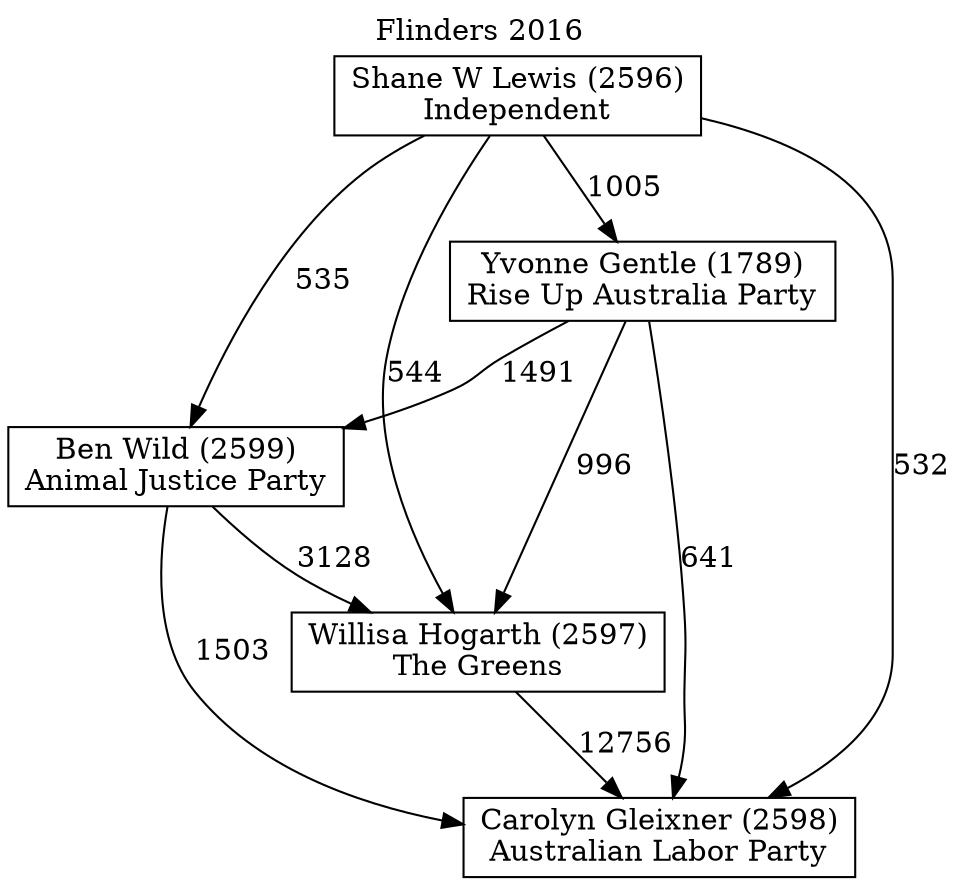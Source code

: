 // House preference flow
digraph "Carolyn Gleixner (2598)_Flinders_2016" {
	graph [label="Flinders 2016" labelloc=t mclimit=10]
	node [shape=box]
	"Ben Wild (2599)" [label="Ben Wild (2599)
Animal Justice Party"]
	"Carolyn Gleixner (2598)" [label="Carolyn Gleixner (2598)
Australian Labor Party"]
	"Shane W Lewis (2596)" [label="Shane W Lewis (2596)
Independent"]
	"Willisa Hogarth (2597)" [label="Willisa Hogarth (2597)
The Greens"]
	"Yvonne Gentle (1789)" [label="Yvonne Gentle (1789)
Rise Up Australia Party"]
	"Ben Wild (2599)" -> "Carolyn Gleixner (2598)" [label=1503]
	"Ben Wild (2599)" -> "Willisa Hogarth (2597)" [label=3128]
	"Shane W Lewis (2596)" -> "Ben Wild (2599)" [label=535]
	"Shane W Lewis (2596)" -> "Carolyn Gleixner (2598)" [label=532]
	"Shane W Lewis (2596)" -> "Willisa Hogarth (2597)" [label=544]
	"Shane W Lewis (2596)" -> "Yvonne Gentle (1789)" [label=1005]
	"Willisa Hogarth (2597)" -> "Carolyn Gleixner (2598)" [label=12756]
	"Yvonne Gentle (1789)" -> "Ben Wild (2599)" [label=1491]
	"Yvonne Gentle (1789)" -> "Carolyn Gleixner (2598)" [label=641]
	"Yvonne Gentle (1789)" -> "Willisa Hogarth (2597)" [label=996]
}
